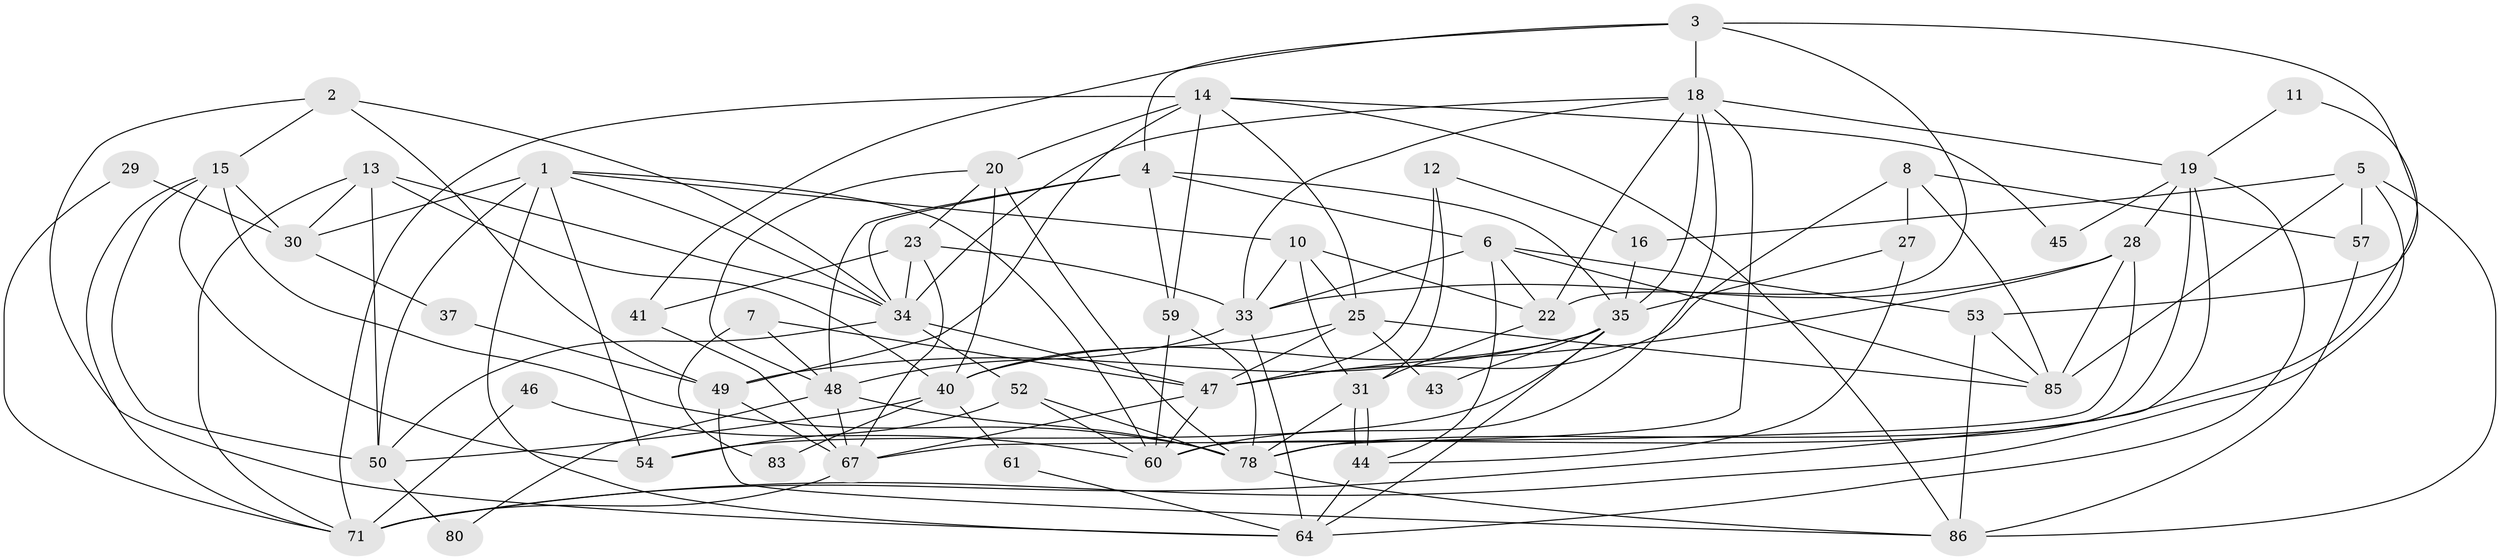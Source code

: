 // Generated by graph-tools (version 1.1) at 2025/52/02/27/25 19:52:01]
// undirected, 55 vertices, 139 edges
graph export_dot {
graph [start="1"]
  node [color=gray90,style=filled];
  1 [super="+24"];
  2;
  3 [super="+17"];
  4 [super="+9"];
  5 [super="+56"];
  6 [super="+26"];
  7;
  8 [super="+32"];
  10 [super="+42"];
  11;
  12;
  13 [super="+55"];
  14 [super="+62"];
  15 [super="+70"];
  16;
  18 [super="+75"];
  19 [super="+21"];
  20;
  22 [super="+38"];
  23 [super="+73"];
  25 [super="+76"];
  27;
  28 [super="+66"];
  29;
  30 [super="+69"];
  31 [super="+58"];
  33;
  34 [super="+39"];
  35 [super="+36"];
  37;
  40 [super="+51"];
  41;
  43;
  44;
  45;
  46;
  47 [super="+74"];
  48 [super="+65"];
  49 [super="+81"];
  50 [super="+68"];
  52;
  53;
  54 [super="+72"];
  57;
  59 [super="+63"];
  60 [super="+77"];
  61;
  64 [super="+84"];
  67 [super="+79"];
  71 [super="+87"];
  78 [super="+82"];
  80;
  83;
  85 [super="+88"];
  86;
  1 -- 34;
  1 -- 30 [weight=2];
  1 -- 60;
  1 -- 54;
  1 -- 10;
  1 -- 64;
  1 -- 50;
  2 -- 64;
  2 -- 49;
  2 -- 34;
  2 -- 15;
  3 -- 4;
  3 -- 41;
  3 -- 22;
  3 -- 18;
  3 -- 53;
  4 -- 34;
  4 -- 48;
  4 -- 35;
  4 -- 6;
  4 -- 59;
  5 -- 86;
  5 -- 85;
  5 -- 71;
  5 -- 16;
  5 -- 57;
  6 -- 44;
  6 -- 33;
  6 -- 53;
  6 -- 22 [weight=2];
  6 -- 85;
  7 -- 83;
  7 -- 48;
  7 -- 47;
  8 -- 47 [weight=2];
  8 -- 57;
  8 -- 27;
  8 -- 85;
  10 -- 22;
  10 -- 33;
  10 -- 31;
  10 -- 25;
  11 -- 78;
  11 -- 19;
  12 -- 31;
  12 -- 16;
  12 -- 47;
  13 -- 40;
  13 -- 34;
  13 -- 50 [weight=2];
  13 -- 30;
  13 -- 71;
  14 -- 71;
  14 -- 25;
  14 -- 49;
  14 -- 20;
  14 -- 86;
  14 -- 59;
  14 -- 45;
  15 -- 50;
  15 -- 54;
  15 -- 78;
  15 -- 71;
  15 -- 30;
  16 -- 35;
  18 -- 19;
  18 -- 78;
  18 -- 33;
  18 -- 34;
  18 -- 35;
  18 -- 22;
  18 -- 60;
  19 -- 64;
  19 -- 60;
  19 -- 45;
  19 -- 28;
  19 -- 71;
  20 -- 23;
  20 -- 40;
  20 -- 48;
  20 -- 78;
  22 -- 31;
  23 -- 33;
  23 -- 67;
  23 -- 41;
  23 -- 34;
  25 -- 40;
  25 -- 43;
  25 -- 47;
  25 -- 85;
  27 -- 44;
  27 -- 35;
  28 -- 47;
  28 -- 33;
  28 -- 67;
  28 -- 85;
  29 -- 30;
  29 -- 71;
  30 -- 37;
  31 -- 44;
  31 -- 44;
  31 -- 78;
  33 -- 48;
  33 -- 64;
  34 -- 50;
  34 -- 52;
  34 -- 47;
  35 -- 43;
  35 -- 49;
  35 -- 64;
  35 -- 40;
  35 -- 54;
  37 -- 49;
  40 -- 83;
  40 -- 61;
  40 -- 50;
  41 -- 67;
  44 -- 64;
  46 -- 60;
  46 -- 71;
  47 -- 67;
  47 -- 60;
  48 -- 67;
  48 -- 80;
  48 -- 78;
  49 -- 86;
  49 -- 67;
  50 -- 80;
  52 -- 78;
  52 -- 54;
  52 -- 60;
  53 -- 86;
  53 -- 85;
  57 -- 86;
  59 -- 78;
  59 -- 60;
  61 -- 64;
  67 -- 71;
  78 -- 86;
}
